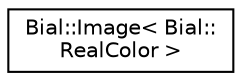 digraph "Graphical Class Hierarchy"
{
  edge [fontname="Helvetica",fontsize="10",labelfontname="Helvetica",labelfontsize="10"];
  node [fontname="Helvetica",fontsize="10",shape=record];
  rankdir="LR";
  Node1 [label="Bial::Image\< Bial::\lRealColor \>",height=0.2,width=0.4,color="black", fillcolor="white", style="filled",URL="$class_bial_1_1_image.html"];
}
